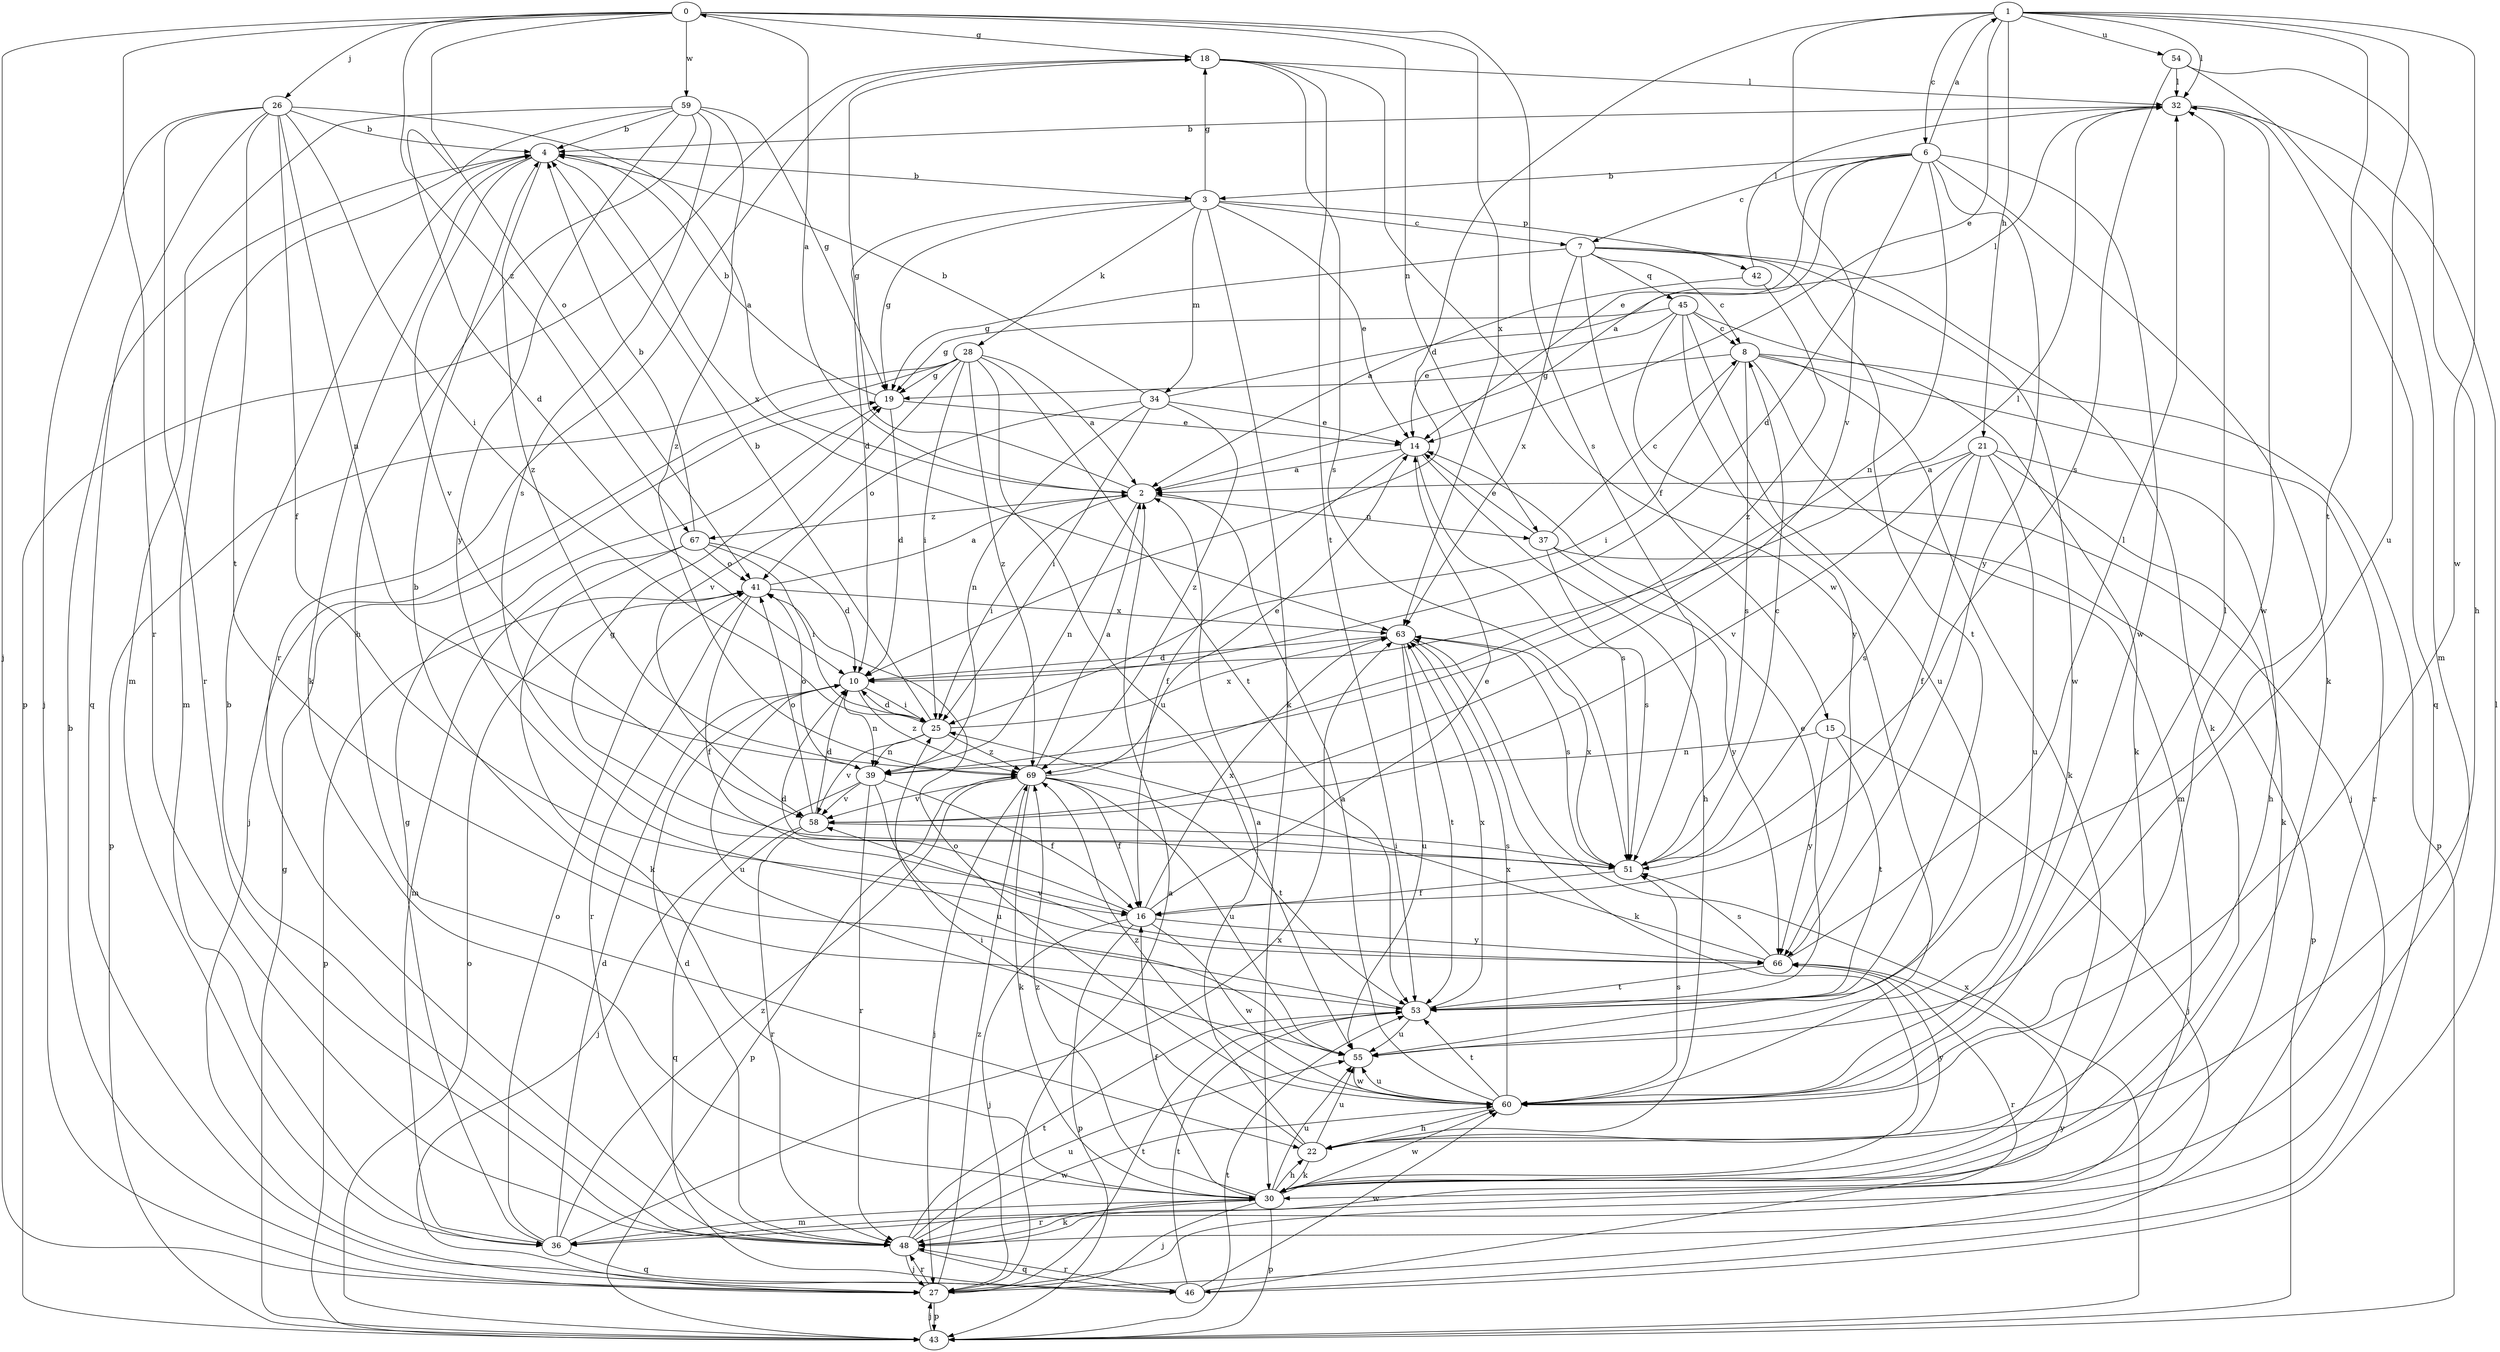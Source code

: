 strict digraph  {
0;
1;
2;
3;
4;
6;
7;
8;
10;
14;
15;
16;
18;
19;
21;
22;
25;
26;
27;
28;
30;
32;
34;
36;
37;
39;
41;
42;
43;
45;
46;
48;
51;
53;
54;
55;
58;
59;
60;
63;
66;
67;
69;
0 -> 18  [label=g];
0 -> 26  [label=j];
0 -> 27  [label=j];
0 -> 37  [label=n];
0 -> 41  [label=o];
0 -> 48  [label=r];
0 -> 51  [label=s];
0 -> 59  [label=w];
0 -> 63  [label=x];
0 -> 67  [label=z];
1 -> 6  [label=c];
1 -> 10  [label=d];
1 -> 14  [label=e];
1 -> 21  [label=h];
1 -> 32  [label=l];
1 -> 53  [label=t];
1 -> 54  [label=u];
1 -> 55  [label=u];
1 -> 58  [label=v];
1 -> 60  [label=w];
2 -> 0  [label=a];
2 -> 18  [label=g];
2 -> 25  [label=i];
2 -> 37  [label=n];
2 -> 39  [label=n];
2 -> 67  [label=z];
3 -> 7  [label=c];
3 -> 10  [label=d];
3 -> 14  [label=e];
3 -> 18  [label=g];
3 -> 19  [label=g];
3 -> 28  [label=k];
3 -> 30  [label=k];
3 -> 34  [label=m];
3 -> 42  [label=p];
4 -> 3  [label=b];
4 -> 30  [label=k];
4 -> 36  [label=m];
4 -> 58  [label=v];
4 -> 63  [label=x];
4 -> 69  [label=z];
6 -> 1  [label=a];
6 -> 2  [label=a];
6 -> 3  [label=b];
6 -> 7  [label=c];
6 -> 10  [label=d];
6 -> 14  [label=e];
6 -> 30  [label=k];
6 -> 39  [label=n];
6 -> 60  [label=w];
6 -> 66  [label=y];
7 -> 8  [label=c];
7 -> 15  [label=f];
7 -> 19  [label=g];
7 -> 30  [label=k];
7 -> 45  [label=q];
7 -> 53  [label=t];
7 -> 60  [label=w];
7 -> 63  [label=x];
8 -> 19  [label=g];
8 -> 25  [label=i];
8 -> 30  [label=k];
8 -> 36  [label=m];
8 -> 43  [label=p];
8 -> 48  [label=r];
8 -> 51  [label=s];
10 -> 25  [label=i];
10 -> 32  [label=l];
10 -> 39  [label=n];
10 -> 55  [label=u];
10 -> 69  [label=z];
14 -> 2  [label=a];
14 -> 16  [label=f];
14 -> 22  [label=h];
14 -> 51  [label=s];
15 -> 27  [label=j];
15 -> 39  [label=n];
15 -> 53  [label=t];
15 -> 66  [label=y];
16 -> 10  [label=d];
16 -> 14  [label=e];
16 -> 27  [label=j];
16 -> 43  [label=p];
16 -> 60  [label=w];
16 -> 63  [label=x];
16 -> 66  [label=y];
18 -> 32  [label=l];
18 -> 43  [label=p];
18 -> 48  [label=r];
18 -> 51  [label=s];
18 -> 53  [label=t];
18 -> 60  [label=w];
19 -> 4  [label=b];
19 -> 10  [label=d];
19 -> 14  [label=e];
21 -> 2  [label=a];
21 -> 16  [label=f];
21 -> 22  [label=h];
21 -> 30  [label=k];
21 -> 51  [label=s];
21 -> 55  [label=u];
21 -> 58  [label=v];
22 -> 2  [label=a];
22 -> 25  [label=i];
22 -> 30  [label=k];
22 -> 55  [label=u];
22 -> 66  [label=y];
25 -> 4  [label=b];
25 -> 10  [label=d];
25 -> 39  [label=n];
25 -> 58  [label=v];
25 -> 63  [label=x];
25 -> 69  [label=z];
26 -> 2  [label=a];
26 -> 4  [label=b];
26 -> 16  [label=f];
26 -> 25  [label=i];
26 -> 27  [label=j];
26 -> 39  [label=n];
26 -> 46  [label=q];
26 -> 48  [label=r];
26 -> 53  [label=t];
27 -> 2  [label=a];
27 -> 4  [label=b];
27 -> 43  [label=p];
27 -> 48  [label=r];
27 -> 53  [label=t];
27 -> 69  [label=z];
28 -> 2  [label=a];
28 -> 19  [label=g];
28 -> 25  [label=i];
28 -> 27  [label=j];
28 -> 43  [label=p];
28 -> 53  [label=t];
28 -> 55  [label=u];
28 -> 58  [label=v];
28 -> 69  [label=z];
30 -> 16  [label=f];
30 -> 22  [label=h];
30 -> 27  [label=j];
30 -> 36  [label=m];
30 -> 43  [label=p];
30 -> 48  [label=r];
30 -> 55  [label=u];
30 -> 60  [label=w];
30 -> 69  [label=z];
32 -> 4  [label=b];
32 -> 46  [label=q];
32 -> 60  [label=w];
34 -> 4  [label=b];
34 -> 14  [label=e];
34 -> 25  [label=i];
34 -> 32  [label=l];
34 -> 39  [label=n];
34 -> 41  [label=o];
34 -> 69  [label=z];
36 -> 10  [label=d];
36 -> 19  [label=g];
36 -> 41  [label=o];
36 -> 46  [label=q];
36 -> 63  [label=x];
36 -> 69  [label=z];
37 -> 8  [label=c];
37 -> 14  [label=e];
37 -> 43  [label=p];
37 -> 51  [label=s];
37 -> 66  [label=y];
39 -> 16  [label=f];
39 -> 27  [label=j];
39 -> 41  [label=o];
39 -> 48  [label=r];
39 -> 55  [label=u];
39 -> 58  [label=v];
41 -> 2  [label=a];
41 -> 16  [label=f];
41 -> 43  [label=p];
41 -> 48  [label=r];
41 -> 63  [label=x];
42 -> 2  [label=a];
42 -> 32  [label=l];
42 -> 69  [label=z];
43 -> 19  [label=g];
43 -> 27  [label=j];
43 -> 41  [label=o];
43 -> 53  [label=t];
43 -> 63  [label=x];
45 -> 8  [label=c];
45 -> 14  [label=e];
45 -> 19  [label=g];
45 -> 27  [label=j];
45 -> 30  [label=k];
45 -> 55  [label=u];
45 -> 66  [label=y];
46 -> 32  [label=l];
46 -> 48  [label=r];
46 -> 53  [label=t];
46 -> 60  [label=w];
46 -> 66  [label=y];
48 -> 4  [label=b];
48 -> 10  [label=d];
48 -> 27  [label=j];
48 -> 30  [label=k];
48 -> 46  [label=q];
48 -> 53  [label=t];
48 -> 55  [label=u];
48 -> 60  [label=w];
51 -> 8  [label=c];
51 -> 16  [label=f];
51 -> 19  [label=g];
51 -> 63  [label=x];
53 -> 4  [label=b];
53 -> 14  [label=e];
53 -> 55  [label=u];
53 -> 63  [label=x];
54 -> 22  [label=h];
54 -> 32  [label=l];
54 -> 36  [label=m];
54 -> 51  [label=s];
55 -> 60  [label=w];
58 -> 10  [label=d];
58 -> 41  [label=o];
58 -> 46  [label=q];
58 -> 48  [label=r];
58 -> 51  [label=s];
59 -> 4  [label=b];
59 -> 10  [label=d];
59 -> 19  [label=g];
59 -> 22  [label=h];
59 -> 36  [label=m];
59 -> 51  [label=s];
59 -> 66  [label=y];
59 -> 69  [label=z];
60 -> 2  [label=a];
60 -> 22  [label=h];
60 -> 32  [label=l];
60 -> 41  [label=o];
60 -> 51  [label=s];
60 -> 53  [label=t];
60 -> 55  [label=u];
60 -> 63  [label=x];
60 -> 69  [label=z];
63 -> 10  [label=d];
63 -> 30  [label=k];
63 -> 51  [label=s];
63 -> 53  [label=t];
63 -> 55  [label=u];
66 -> 25  [label=i];
66 -> 32  [label=l];
66 -> 48  [label=r];
66 -> 51  [label=s];
66 -> 53  [label=t];
66 -> 58  [label=v];
67 -> 4  [label=b];
67 -> 10  [label=d];
67 -> 25  [label=i];
67 -> 30  [label=k];
67 -> 36  [label=m];
67 -> 41  [label=o];
69 -> 2  [label=a];
69 -> 14  [label=e];
69 -> 16  [label=f];
69 -> 27  [label=j];
69 -> 30  [label=k];
69 -> 43  [label=p];
69 -> 53  [label=t];
69 -> 55  [label=u];
69 -> 58  [label=v];
}
